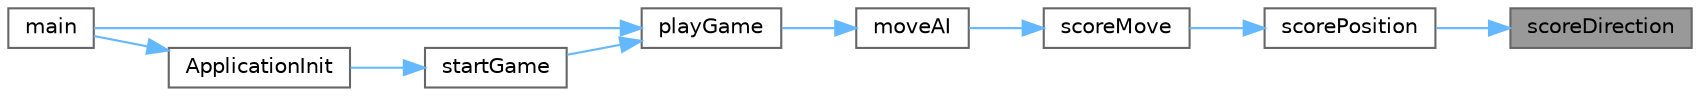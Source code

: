 digraph "scoreDirection"
{
 // LATEX_PDF_SIZE
  bgcolor="transparent";
  edge [fontname=Helvetica,fontsize=10,labelfontname=Helvetica,labelfontsize=10];
  node [fontname=Helvetica,fontsize=10,shape=box,height=0.2,width=0.4];
  rankdir="RL";
  Node1 [id="Node000001",label="scoreDirection",height=0.2,width=0.4,color="gray40", fillcolor="grey60", style="filled", fontcolor="black",tooltip="Calculates a score of a direction /, \\, |, -."];
  Node1 -> Node2 [id="edge9_Node000001_Node000002",dir="back",color="steelblue1",style="solid",tooltip=" "];
  Node2 [id="Node000002",label="scorePosition",height=0.2,width=0.4,color="grey40", fillcolor="white", style="filled",URL="$_a_i_8c.html#a12b4757135034ac890fe38bc5aad92f0",tooltip="Calculates a score for the position by checking in all directions."];
  Node2 -> Node3 [id="edge10_Node000002_Node000003",dir="back",color="steelblue1",style="solid",tooltip=" "];
  Node3 [id="Node000003",label="scoreMove",height=0.2,width=0.4,color="grey40", fillcolor="white", style="filled",URL="$_a_i_8c.html#a58dbeb0edab4f0514555efc4b1be8a97",tooltip="Calculates a score for the board by checking all positions."];
  Node3 -> Node4 [id="edge11_Node000003_Node000004",dir="back",color="steelblue1",style="solid",tooltip=" "];
  Node4 [id="Node000004",label="moveAI",height=0.2,width=0.4,color="grey40", fillcolor="white", style="filled",URL="$_a_i_8c.html#a90bb36576ea122c2869f5b3392453a02",tooltip="Moves the piece to the best position based on scores."];
  Node4 -> Node5 [id="edge12_Node000004_Node000005",dir="back",color="steelblue1",style="solid",tooltip=" "];
  Node5 [id="Node000005",label="playGame",height=0.2,width=0.4,color="grey40", fillcolor="white", style="filled",URL="$_application_code_8c.html#ab7c3a6586b18c40cdf49c922ba6edc5a",tooltip="loop that runs the program to play the game"];
  Node5 -> Node6 [id="edge13_Node000005_Node000006",dir="back",color="steelblue1",style="solid",tooltip=" "];
  Node6 [id="Node000006",label="main",height=0.2,width=0.4,color="grey40", fillcolor="white", style="filled",URL="$main_8c.html#a840291bc02cba5474a4cb46a9b9566fe",tooltip="The application entry point."];
  Node5 -> Node7 [id="edge14_Node000005_Node000007",dir="back",color="steelblue1",style="solid",tooltip=" "];
  Node7 [id="Node000007",label="startGame",height=0.2,width=0.4,color="grey40", fillcolor="white", style="filled",URL="$_application_code_8c.html#abf5f6de04bef125dc7c4b1cda0357d3f",tooltip="starts a new game and sets scores to zero, displays screen 1 and sets player mode"];
  Node7 -> Node8 [id="edge15_Node000007_Node000008",dir="back",color="steelblue1",style="solid",tooltip=" "];
  Node8 [id="Node000008",label="ApplicationInit",height=0.2,width=0.4,color="grey40", fillcolor="white", style="filled",URL="$_application_code_8c.html#a784bc21ff799c79e41f61fbb3583d1e9",tooltip=" "];
  Node8 -> Node6 [id="edge16_Node000008_Node000006",dir="back",color="steelblue1",style="solid",tooltip=" "];
}
